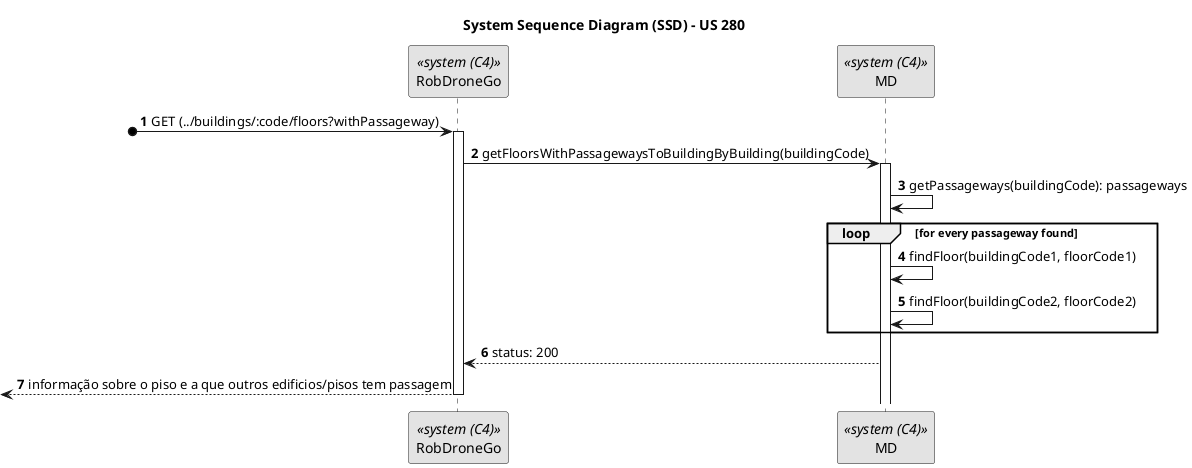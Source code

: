 @startuml
skinparam monochrome true
skinparam packageStyle rectangle
skinparam shadowing false

title System Sequence Diagram (SSD) - US 280
autonumber

participant "RobDroneGo" as Sistema <<system (C4)>>
participant "MD" as MD <<system (C4)>>

?o-> Sistema : GET (../buildings/:code/floors?withPassageway)
activate Sistema

Sistema -> MD : getFloorsWithPassagewaysToBuildingByBuilding(buildingCode)

activate MD
MD -> MD: getPassageways(buildingCode): passageways
loop for every passageway found
MD -> MD: findFloor(buildingCode1, floorCode1)
MD -> MD: findFloor(buildingCode2, floorCode2)
end

    MD --> Sistema : status: 200
    <-- Sistema :  informação sobre o piso e a que outros edificios/pisos tem passagem
    deactivate Sistema


@enduml